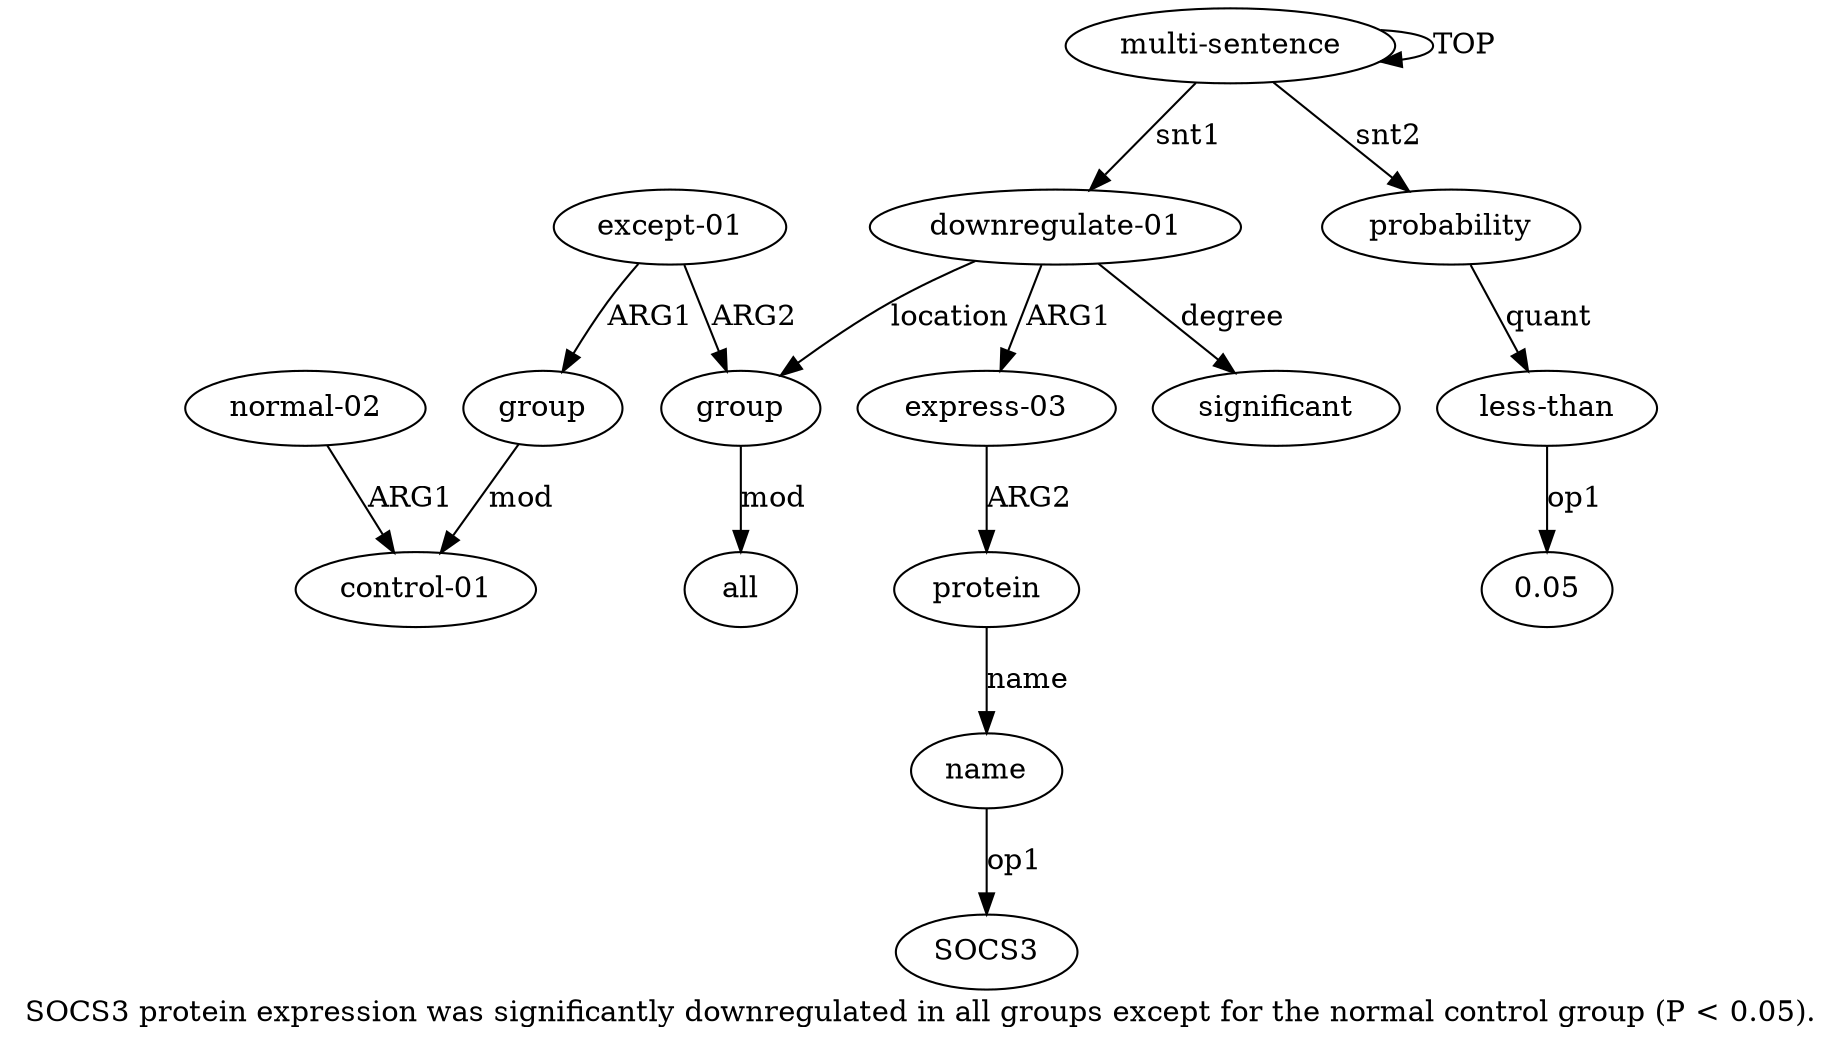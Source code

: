 digraph  {
	graph [label="SOCS3 protein expression was significantly downregulated in all groups except for the normal control group (P < 0.05)."];
	node [label="\N"];
	a11	 [color=black,
		gold_ind=11,
		gold_label="normal-02",
		label="normal-02",
		test_ind=11,
		test_label="normal-02"];
	a10	 [color=black,
		gold_ind=10,
		gold_label="control-01",
		label="control-01",
		test_ind=10,
		test_label="control-01"];
	a11 -> a10 [key=0,
	color=black,
	gold_label=ARG1,
	label=ARG1,
	test_label=ARG1];
a13 [color=black,
	gold_ind=13,
	gold_label="less-than",
	label="less-than",
	test_ind=13,
	test_label="less-than"];
"a13 0.05" [color=black,
	gold_ind=-1,
	gold_label=0.05,
	label=0.05,
	test_ind=-1,
	test_label=0.05];
a13 -> "a13 0.05" [key=0,
color=black,
gold_label=op1,
label=op1,
test_label=op1];
a12 [color=black,
gold_ind=12,
gold_label=probability,
label=probability,
test_ind=12,
test_label=probability];
a12 -> a13 [key=0,
color=black,
gold_label=quant,
label=quant,
test_label=quant];
"a4 SOCS3" [color=black,
gold_ind=-1,
gold_label=SOCS3,
label=SOCS3,
test_ind=-1,
test_label=SOCS3];
a1 [color=black,
gold_ind=1,
gold_label="downregulate-01",
label="downregulate-01",
test_ind=1,
test_label="downregulate-01"];
a2 [color=black,
gold_ind=2,
gold_label="express-03",
label="express-03",
test_ind=2,
test_label="express-03"];
a1 -> a2 [key=0,
color=black,
gold_label=ARG1,
label=ARG1,
test_label=ARG1];
a5 [color=black,
gold_ind=5,
gold_label=significant,
label=significant,
test_ind=5,
test_label=significant];
a1 -> a5 [key=0,
color=black,
gold_label=degree,
label=degree,
test_label=degree];
a6 [color=black,
gold_ind=6,
gold_label=group,
label=group,
test_ind=6,
test_label=group];
a1 -> a6 [key=0,
color=black,
gold_label=location,
label=location,
test_label=location];
a0 [color=black,
gold_ind=0,
gold_label="multi-sentence",
label="multi-sentence",
test_ind=0,
test_label="multi-sentence"];
a0 -> a12 [key=0,
color=black,
gold_label=snt2,
label=snt2,
test_label=snt2];
a0 -> a1 [key=0,
color=black,
gold_label=snt1,
label=snt1,
test_label=snt1];
a0 -> a0 [key=0,
color=black,
gold_label=TOP,
label=TOP,
test_label=TOP];
a3 [color=black,
gold_ind=3,
gold_label=protein,
label=protein,
test_ind=3,
test_label=protein];
a4 [color=black,
gold_ind=4,
gold_label=name,
label=name,
test_ind=4,
test_label=name];
a3 -> a4 [key=0,
color=black,
gold_label=name,
label=name,
test_label=name];
a2 -> a3 [key=0,
color=black,
gold_label=ARG2,
label=ARG2,
test_label=ARG2];
a4 -> "a4 SOCS3" [key=0,
color=black,
gold_label=op1,
label=op1,
test_label=op1];
a7 [color=black,
gold_ind=7,
gold_label=all,
label=all,
test_ind=7,
test_label=all];
a6 -> a7 [key=0,
color=black,
gold_label=mod,
label=mod,
test_label=mod];
a9 [color=black,
gold_ind=9,
gold_label=group,
label=group,
test_ind=9,
test_label=group];
a9 -> a10 [key=0,
color=black,
gold_label=mod,
label=mod,
test_label=mod];
a8 [color=black,
gold_ind=8,
gold_label="except-01",
label="except-01",
test_ind=8,
test_label="except-01"];
a8 -> a6 [key=0,
color=black,
gold_label=ARG2,
label=ARG2,
test_label=ARG2];
a8 -> a9 [key=0,
color=black,
gold_label=ARG1,
label=ARG1,
test_label=ARG1];
}
